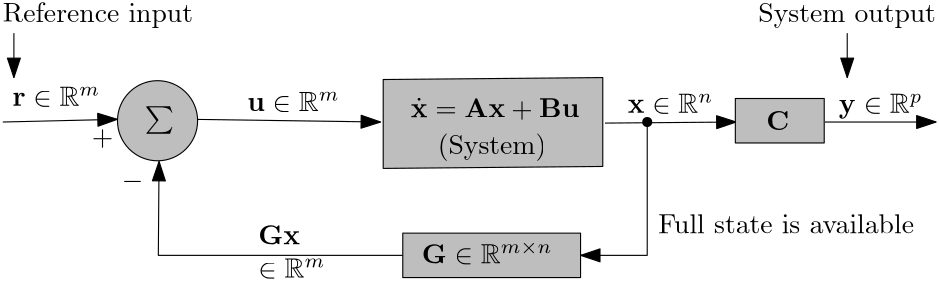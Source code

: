 <?xml version="1.0"?>
<!DOCTYPE ipe SYSTEM "ipe.dtd">
<ipe version="70206" creator="Ipe 7.2.7">
<info created="D:20160412090836" modified="D:20190502163435"/>
<preamble>\usepackage{amsmath,amssymb}</preamble>
<ipestyle name="basic">
<symbol name="arrow/arc(spx)">
<path stroke="sym-stroke" fill="sym-stroke" pen="sym-pen">
0 0 m
-1 0.333 l
-1 -0.333 l
h
</path>
</symbol>
<symbol name="arrow/farc(spx)">
<path stroke="sym-stroke" fill="white" pen="sym-pen">
0 0 m
-1 0.333 l
-1 -0.333 l
h
</path>
</symbol>
<symbol name="arrow/ptarc(spx)">
<path stroke="sym-stroke" fill="sym-stroke" pen="sym-pen">
0 0 m
-1 0.333 l
-0.8 0 l
-1 -0.333 l
h
</path>
</symbol>
<symbol name="arrow/fptarc(spx)">
<path stroke="sym-stroke" fill="white" pen="sym-pen">
0 0 m
-1 0.333 l
-0.8 0 l
-1 -0.333 l
h
</path>
</symbol>
<symbol name="mark/circle(sx)" transformations="translations">
<path fill="sym-stroke">
0.6 0 0 0.6 0 0 e
0.4 0 0 0.4 0 0 e
</path>
</symbol>
<symbol name="mark/disk(sx)" transformations="translations">
<path fill="sym-stroke">
0.6 0 0 0.6 0 0 e
</path>
</symbol>
<symbol name="mark/fdisk(sfx)" transformations="translations">
<group>
<path fill="sym-fill">
0.5 0 0 0.5 0 0 e
</path>
<path fill="sym-stroke" fillrule="eofill">
0.6 0 0 0.6 0 0 e
0.4 0 0 0.4 0 0 e
</path>
</group>
</symbol>
<symbol name="mark/box(sx)" transformations="translations">
<path fill="sym-stroke" fillrule="eofill">
-0.6 -0.6 m
0.6 -0.6 l
0.6 0.6 l
-0.6 0.6 l
h
-0.4 -0.4 m
0.4 -0.4 l
0.4 0.4 l
-0.4 0.4 l
h
</path>
</symbol>
<symbol name="mark/square(sx)" transformations="translations">
<path fill="sym-stroke">
-0.6 -0.6 m
0.6 -0.6 l
0.6 0.6 l
-0.6 0.6 l
h
</path>
</symbol>
<symbol name="mark/fsquare(sfx)" transformations="translations">
<group>
<path fill="sym-fill">
-0.5 -0.5 m
0.5 -0.5 l
0.5 0.5 l
-0.5 0.5 l
h
</path>
<path fill="sym-stroke" fillrule="eofill">
-0.6 -0.6 m
0.6 -0.6 l
0.6 0.6 l
-0.6 0.6 l
h
-0.4 -0.4 m
0.4 -0.4 l
0.4 0.4 l
-0.4 0.4 l
h
</path>
</group>
</symbol>
<symbol name="mark/cross(sx)" transformations="translations">
<group>
<path fill="sym-stroke">
-0.43 -0.57 m
0.57 0.43 l
0.43 0.57 l
-0.57 -0.43 l
h
</path>
<path fill="sym-stroke">
-0.43 0.57 m
0.57 -0.43 l
0.43 -0.57 l
-0.57 0.43 l
h
</path>
</group>
</symbol>
<symbol name="arrow/fnormal(spx)">
<path stroke="sym-stroke" fill="white" pen="sym-pen">
0 0 m
-1 0.333 l
-1 -0.333 l
h
</path>
</symbol>
<symbol name="arrow/pointed(spx)">
<path stroke="sym-stroke" fill="sym-stroke" pen="sym-pen">
0 0 m
-1 0.333 l
-0.8 0 l
-1 -0.333 l
h
</path>
</symbol>
<symbol name="arrow/fpointed(spx)">
<path stroke="sym-stroke" fill="white" pen="sym-pen">
0 0 m
-1 0.333 l
-0.8 0 l
-1 -0.333 l
h
</path>
</symbol>
<symbol name="arrow/linear(spx)">
<path stroke="sym-stroke" pen="sym-pen">
-1 0.333 m
0 0 l
-1 -0.333 l
</path>
</symbol>
<symbol name="arrow/fdouble(spx)">
<path stroke="sym-stroke" fill="white" pen="sym-pen">
0 0 m
-1 0.333 l
-1 -0.333 l
h
-1 0 m
-2 0.333 l
-2 -0.333 l
h
</path>
</symbol>
<symbol name="arrow/double(spx)">
<path stroke="sym-stroke" fill="sym-stroke" pen="sym-pen">
0 0 m
-1 0.333 l
-1 -0.333 l
h
-1 0 m
-2 0.333 l
-2 -0.333 l
h
</path>
</symbol>
<pen name="heavier" value="0.8"/>
<pen name="fat" value="1.2"/>
<pen name="ultrafat" value="2"/>
<symbolsize name="large" value="5"/>
<symbolsize name="small" value="2"/>
<symbolsize name="tiny" value="1.1"/>
<arrowsize name="large" value="10"/>
<arrowsize name="small" value="5"/>
<arrowsize name="tiny" value="3"/>
<color name="red" value="1 0 0"/>
<color name="green" value="0 1 0"/>
<color name="blue" value="0 0 1"/>
<color name="yellow" value="1 1 0"/>
<color name="orange" value="1 0.647 0"/>
<color name="gold" value="1 0.843 0"/>
<color name="purple" value="0.627 0.125 0.941"/>
<color name="gray" value="0.745"/>
<color name="brown" value="0.647 0.165 0.165"/>
<color name="navy" value="0 0 0.502"/>
<color name="pink" value="1 0.753 0.796"/>
<color name="seagreen" value="0.18 0.545 0.341"/>
<color name="turquoise" value="0.251 0.878 0.816"/>
<color name="violet" value="0.933 0.51 0.933"/>
<color name="darkblue" value="0 0 0.545"/>
<color name="darkcyan" value="0 0.545 0.545"/>
<color name="darkgray" value="0.663"/>
<color name="darkgreen" value="0 0.392 0"/>
<color name="darkmagenta" value="0.545 0 0.545"/>
<color name="darkorange" value="1 0.549 0"/>
<color name="darkred" value="0.545 0 0"/>
<color name="lightblue" value="0.678 0.847 0.902"/>
<color name="lightcyan" value="0.878 1 1"/>
<color name="lightgray" value="0.827"/>
<color name="lightgreen" value="0.565 0.933 0.565"/>
<color name="lightyellow" value="1 1 0.878"/>
<dashstyle name="dashed" value="[4] 0"/>
<dashstyle name="dotted" value="[1 3] 0"/>
<dashstyle name="dash dotted" value="[4 2 1 2] 0"/>
<dashstyle name="dash dot dotted" value="[4 2 1 2 1 2] 0"/>
<textsize name="large" value="\large"/>
<textsize name="Large" value="\Large"/>
<textsize name="LARGE" value="\LARGE"/>
<textsize name="huge" value="\huge"/>
<textsize name="Huge" value="\Huge"/>
<textsize name="small" value="\small"/>
<textsize name="footnote" value="\footnotesize"/>
<textsize name="tiny" value="\tiny"/>
<textstyle name="center" begin="\begin{center}" end="\end{center}"/>
<textstyle name="itemize" begin="\begin{itemize}" end="\end{itemize}"/>
<textstyle name="item" begin="\begin{itemize}\item{}" end="\end{itemize}"/>
<gridsize name="4 pts" value="4"/>
<gridsize name="8 pts (~3 mm)" value="8"/>
<gridsize name="16 pts (~6 mm)" value="16"/>
<gridsize name="32 pts (~12 mm)" value="32"/>
<gridsize name="10 pts (~3.5 mm)" value="10"/>
<gridsize name="20 pts (~7 mm)" value="20"/>
<gridsize name="14 pts (~5 mm)" value="14"/>
<gridsize name="28 pts (~10 mm)" value="28"/>
<gridsize name="56 pts (~20 mm)" value="56"/>
<anglesize name="90 deg" value="90"/>
<anglesize name="60 deg" value="60"/>
<anglesize name="45 deg" value="45"/>
<anglesize name="30 deg" value="30"/>
<anglesize name="22.5 deg" value="22.5"/>
<opacity name="10%" value="0.1"/>
<opacity name="30%" value="0.3"/>
<opacity name="50%" value="0.5"/>
<opacity name="75%" value="0.75"/>
<tiling name="falling" angle="-60" step="4" width="1"/>
<tiling name="rising" angle="30" step="4" width="1"/>
</ipestyle>
<page>
<layer name="alpha"/>
<view layers="alpha" active="alpha"/>
<path layer="alpha" stroke="black" fill="gray">
144.953 511.299 m
144.953 479.299 l
224 480 l
224 512 l
h
</path>
<path stroke="black" arrow="normal/normal">
224.824 495.612 m
272 496 l
</path>
<text matrix="1 0 0 1 -7.047 43.2991" transformations="translations" pos="240 456" stroke="black" type="label" width="30.841" height="6.863" depth="0.39" valign="baseline" style="math">\mathbf{x}\in\mathbb{R}^n</text>
<path stroke="black" fill="gray">
152 456 m
152 440 l
216 440 l
216 456 l
h
</path>
<path matrix="1 0 0 1 -64.2811 0.463621" stroke="black" fill="gray">
14.4222 0 0 14.4222 128 496 e
</path>
<text matrix="1 0 0 1 -64.8986 -1.80886" transformations="translations" pos="124 496" stroke="black" type="label" width="10.516" height="7.473" depth="2.49" valign="baseline" style="math">\sum</text>
<path stroke="black" arrow="normal/normal">
8 496 m
49.2209 496.972 l
</path>
<path stroke="black" arrow="normal/normal">
77.9969 496.933 m
144 496 l
</path>
<text matrix="1 0 0 1 -33.1487 -2.86115" transformations="translations" pos="192 448" stroke="black" type="label" width="47.099" height="7.932" depth="0.39" valign="baseline" style="math">\mathbf{G}\in\mathbb{R}^{m\times n}</text>
<path stroke="black" arrow="normal/normal">
152 448 m
64 448 l
64.2579 481.819 l
</path>
<text matrix="1 0 0 1 -72.2811 -3.53638" transformations="translations" pos="83.7639 505.418" stroke="black" type="label" width="31.658" height="6.863" depth="0.39" valign="baseline" style="math">\mathbf{r}\in\mathbb{R}^m</text>
<text matrix="1 0 0 1 -68.2129 -3.91121" transformations="translations" pos="119.033 476.156" stroke="black" type="label" width="7.749" height="5.812" depth="0.83" valign="baseline" style="math">-</text>
<text matrix="1 0 0 1 -64.6911 -2.27826" transformations="translations" pos="104.684 489.93" stroke="black" type="label" width="7.749" height="5.812" depth="0.83" valign="baseline" style="math">+</text>
<path stroke="black" rarrow="normal/normal">
216 448 m
240 448 l
240 496 l
</path>
<use matrix="1 0 0 1 -168 0" name="mark/disk(sx)" pos="408 496" size="normal" stroke="black"/>
<text matrix="1 0 0 1 8 -8" transformations="translations" pos="88 508" stroke="black" type="label" width="33.304" height="6.863" depth="0.39" valign="baseline" style="math">\mathbf{u}\in\mathbb{R}^m</text>
<text matrix="1 0 0 1 2.83576 1.74636" transformations="translations" pos="152 496" stroke="black" type="label" width="60.73" height="6.836" depth="0.83" valign="baseline" style="math">\dot{\mathbf{x}} = \mathbf{A}\mathbf{x} + \mathbf{B}\mathbf{u}</text>
<text matrix="1 0 0 1 0 -4" transformations="translations" pos="100 456" stroke="black" type="label" width="15.055" height="6.835" depth="0" valign="baseline" style="math">\mathbf{G}\mathbf{x}</text>
<path matrix="1 0 0 1 87.7189 48.4636" stroke="black" fill="gray">
184 456 m
184 440 l
216 440 l
216 456 l
h
</path>
<text matrix="1 0 0 1 90.8513 45.1388" transformations="translations" pos="192 448" stroke="black" type="label" width="8.274" height="6.835" depth="0" valign="baseline" style="math">\mathbf{C}</text>
<path stroke="black" arrow="normal/normal">
304 496 m
344 496 l
</path>
<text matrix="1 0 0 1 68.953 43.2991" transformations="translations" pos="240 456" stroke="black" type="label" width="30.183" height="6.87" depth="1.93" valign="baseline" style="math">\mathbf{y}\in\mathbb{R}^p</text>
<text matrix="1 0 0 1 -12 -4" transformations="translations" pos="20 536" stroke="black" type="label" width="68.521" height="6.926" depth="1.93" valign="baseline">Reference input</text>
<text matrix="1 0 0 1 260 -4" transformations="translations" pos="20 536" stroke="black" type="label" width="63.982" height="6.815" depth="1.93" valign="baseline">System output</text>
<path matrix="1 0 0 1 -16 -4" stroke="black" arrow="normal/normal">
28 532 m
28 516 l
</path>
<path matrix="1 0 0 1 284 -4" stroke="black" arrow="normal/normal">
28 532 m
28 516 l
</path>
<text matrix="1 0 0 1 0 -16" transformations="translations" pos="244 472" stroke="black" type="label" width="92.127" height="6.918" depth="0" valign="baseline">Full state is available</text>
<text matrix="1 0 0 1 0.582119 -3.49271" transformations="translations" pos="164 488" stroke="black" type="label" width="39.076" height="7.473" depth="2.49" valign="baseline">(System)</text>
<text matrix="1 0 0 1 -4 -4" transformations="translations" pos="104 444" stroke="black" type="label" width="24.172" height="6.863" depth="0.39" valign="baseline" style="math">\in\mathbb{R}^m</text>
</page>
</ipe>
